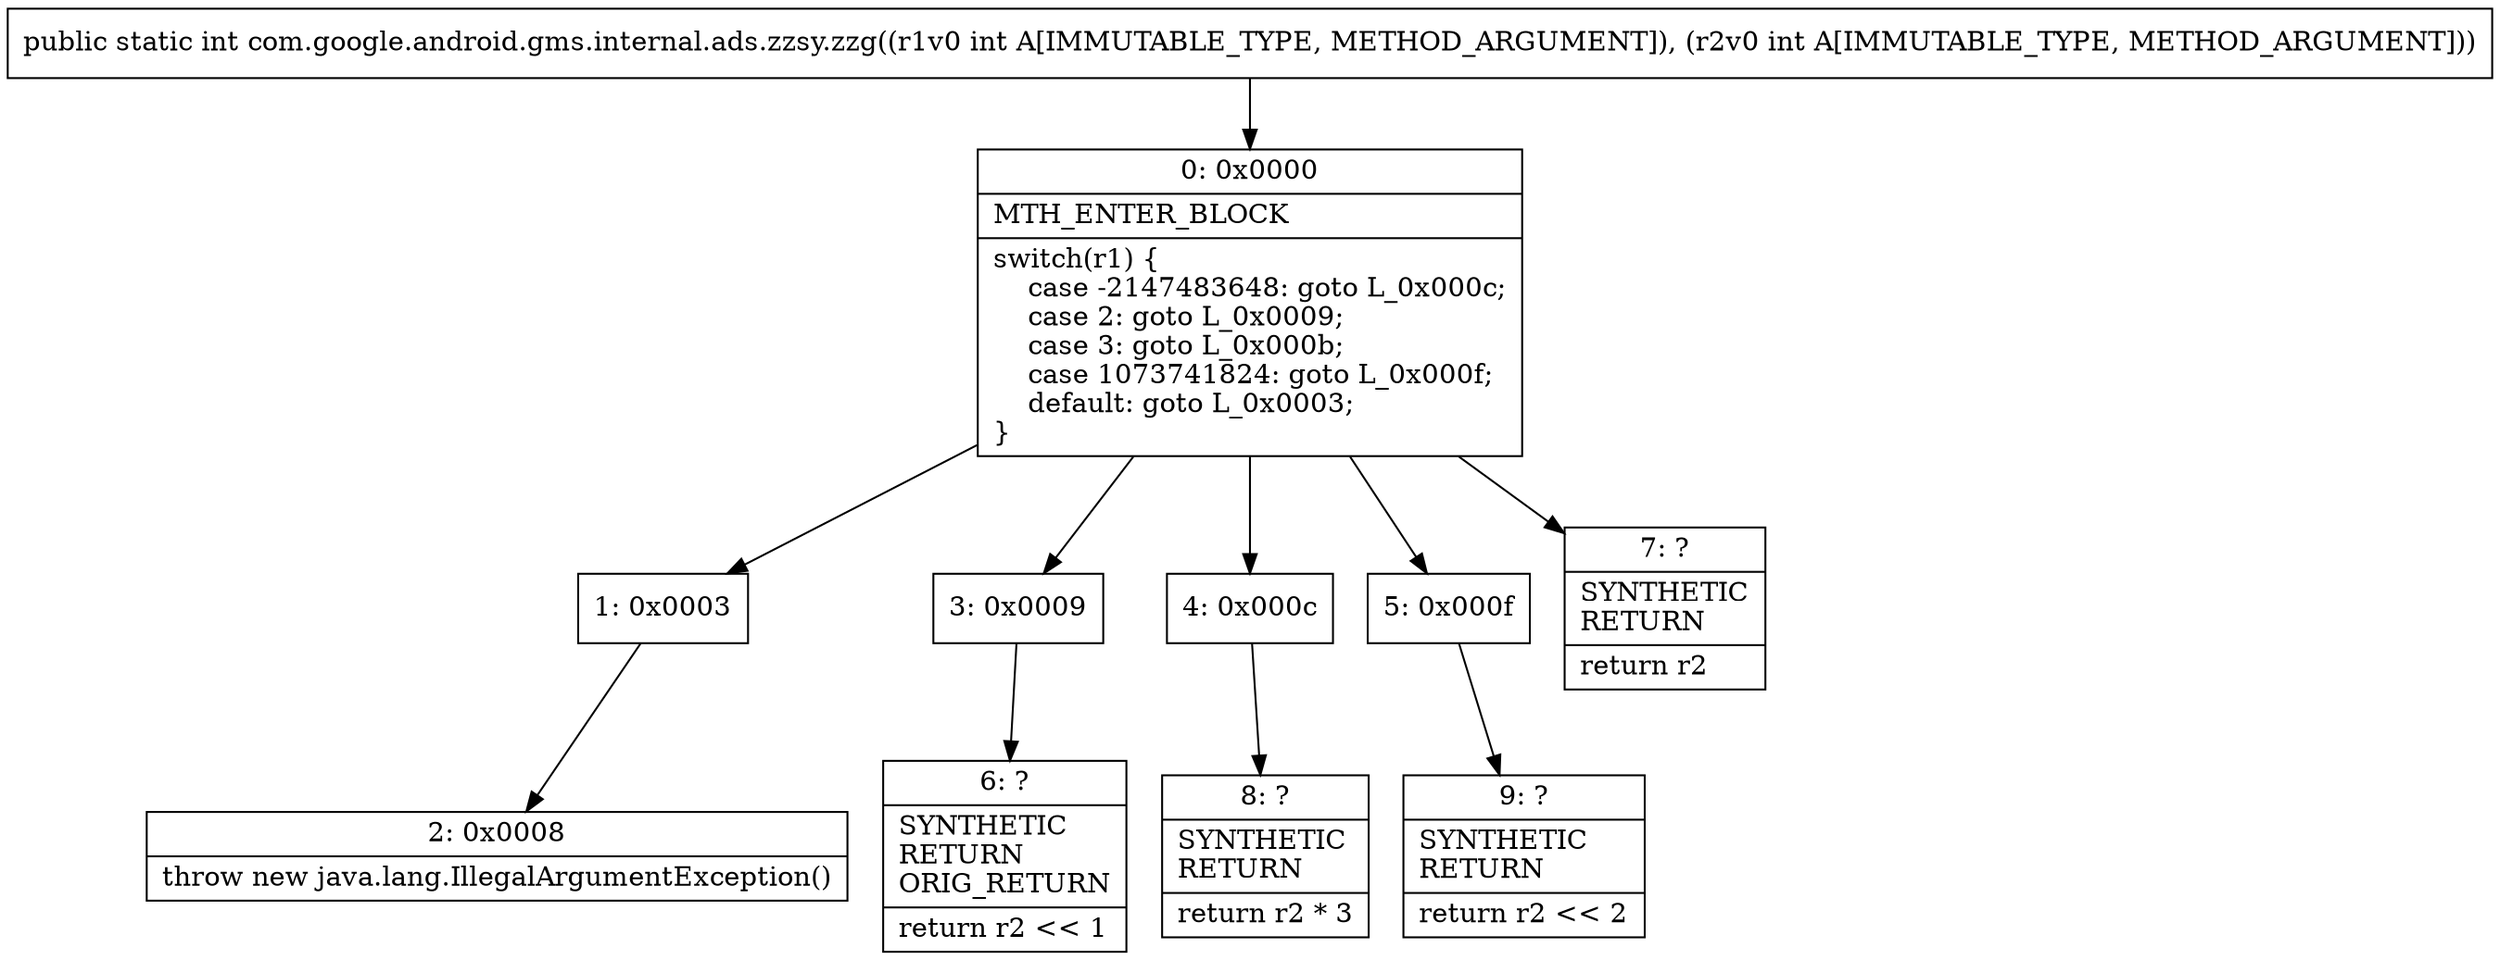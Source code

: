 digraph "CFG forcom.google.android.gms.internal.ads.zzsy.zzg(II)I" {
Node_0 [shape=record,label="{0\:\ 0x0000|MTH_ENTER_BLOCK\l|switch(r1) \{\l    case \-2147483648: goto L_0x000c;\l    case 2: goto L_0x0009;\l    case 3: goto L_0x000b;\l    case 1073741824: goto L_0x000f;\l    default: goto L_0x0003;\l\}\l}"];
Node_1 [shape=record,label="{1\:\ 0x0003}"];
Node_2 [shape=record,label="{2\:\ 0x0008|throw new java.lang.IllegalArgumentException()\l}"];
Node_3 [shape=record,label="{3\:\ 0x0009}"];
Node_4 [shape=record,label="{4\:\ 0x000c}"];
Node_5 [shape=record,label="{5\:\ 0x000f}"];
Node_6 [shape=record,label="{6\:\ ?|SYNTHETIC\lRETURN\lORIG_RETURN\l|return r2 \<\< 1\l}"];
Node_7 [shape=record,label="{7\:\ ?|SYNTHETIC\lRETURN\l|return r2\l}"];
Node_8 [shape=record,label="{8\:\ ?|SYNTHETIC\lRETURN\l|return r2 * 3\l}"];
Node_9 [shape=record,label="{9\:\ ?|SYNTHETIC\lRETURN\l|return r2 \<\< 2\l}"];
MethodNode[shape=record,label="{public static int com.google.android.gms.internal.ads.zzsy.zzg((r1v0 int A[IMMUTABLE_TYPE, METHOD_ARGUMENT]), (r2v0 int A[IMMUTABLE_TYPE, METHOD_ARGUMENT])) }"];
MethodNode -> Node_0;
Node_0 -> Node_1;
Node_0 -> Node_3;
Node_0 -> Node_4;
Node_0 -> Node_5;
Node_0 -> Node_7;
Node_1 -> Node_2;
Node_3 -> Node_6;
Node_4 -> Node_8;
Node_5 -> Node_9;
}

